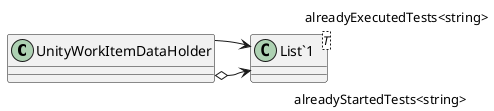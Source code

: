 @startuml
class UnityWorkItemDataHolder {
}
class "List`1"<T> {
}
UnityWorkItemDataHolder o-> "alreadyStartedTests<string>" "List`1"
UnityWorkItemDataHolder --> "alreadyExecutedTests<string>" "List`1"
@enduml
